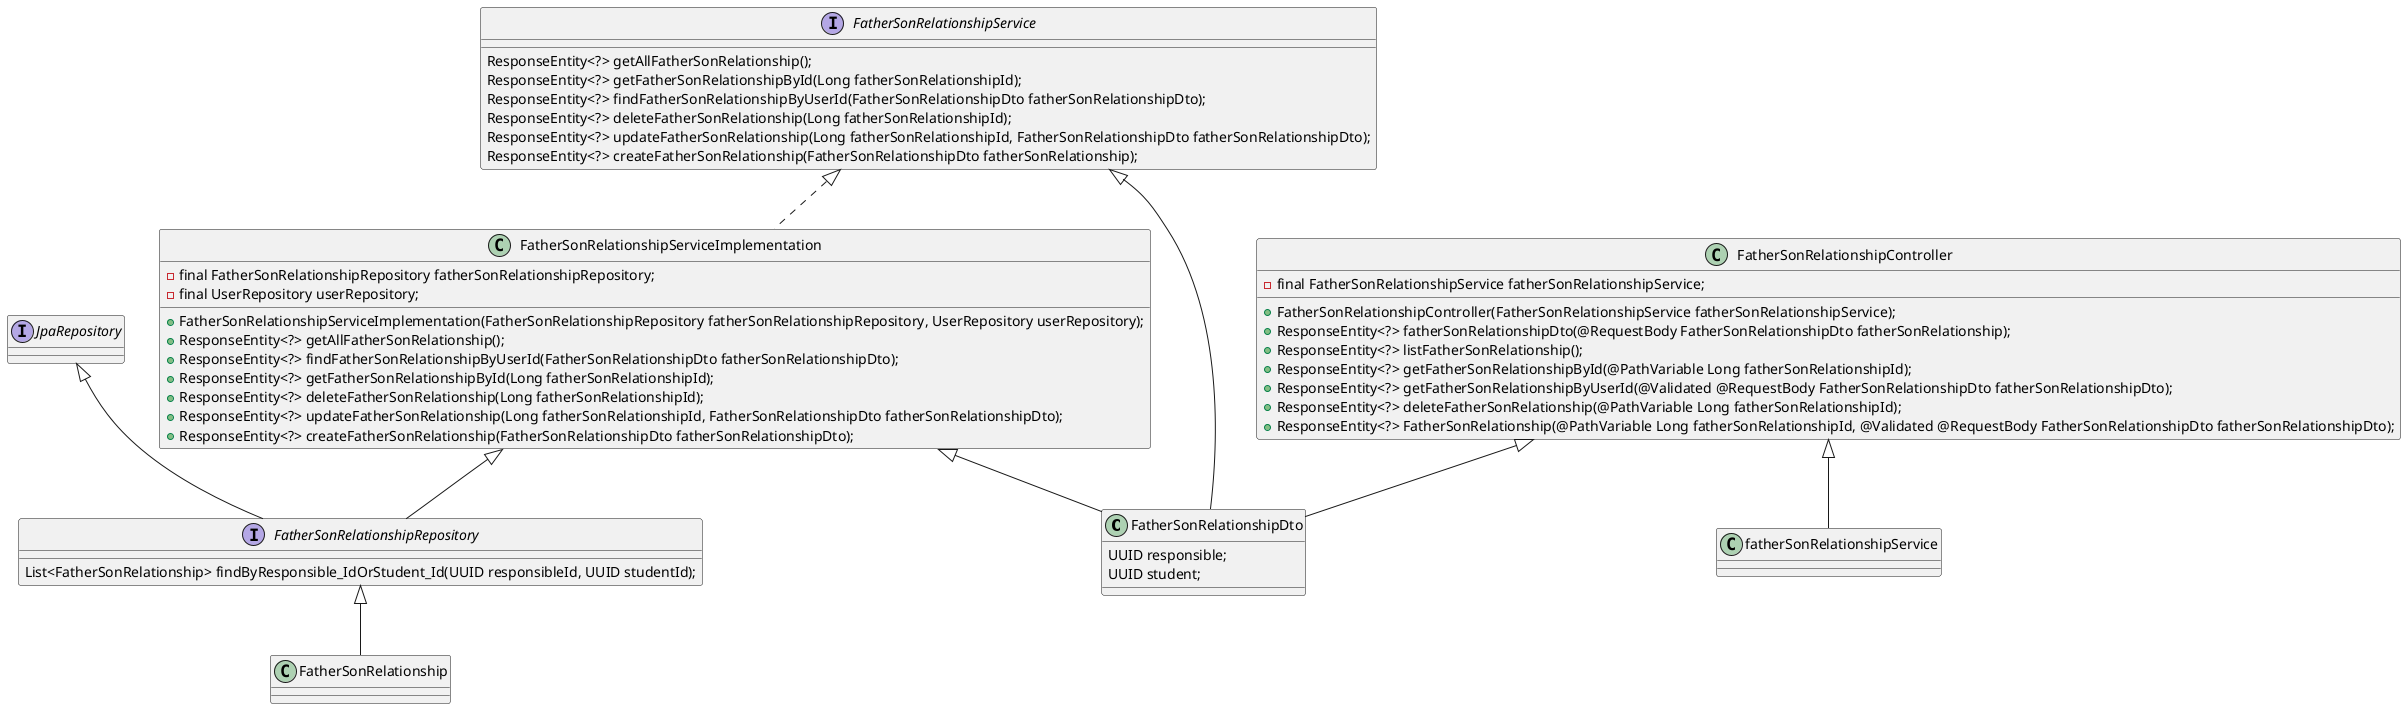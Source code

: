 @startuml
'https://plantuml.com/class-diagram

class FatherSonRelationshipDto {
    UUID responsible;
    UUID student;
}

FatherSonRelationshipRepository <|-- FatherSonRelationship
interface FatherSonRelationshipRepository extends JpaRepository<FatherSonRelationship, Long> {
    List<FatherSonRelationship> findByResponsible_IdOrStudent_Id(UUID responsibleId, UUID studentId);
}

FatherSonRelationshipServiceImplementation <|-- FatherSonRelationshipRepository
FatherSonRelationshipServiceImplementation <|-- FatherSonRelationshipDto
class FatherSonRelationshipServiceImplementation implements FatherSonRelationshipService {
    - final FatherSonRelationshipRepository fatherSonRelationshipRepository;
    - final UserRepository userRepository;

    + FatherSonRelationshipServiceImplementation(FatherSonRelationshipRepository fatherSonRelationshipRepository, UserRepository userRepository);
    + ResponseEntity<?> getAllFatherSonRelationship();
    + ResponseEntity<?> findFatherSonRelationshipByUserId(FatherSonRelationshipDto fatherSonRelationshipDto);
    + ResponseEntity<?> getFatherSonRelationshipById(Long fatherSonRelationshipId);
    + ResponseEntity<?> deleteFatherSonRelationship(Long fatherSonRelationshipId);
    + ResponseEntity<?> updateFatherSonRelationship(Long fatherSonRelationshipId, FatherSonRelationshipDto fatherSonRelationshipDto);
    + ResponseEntity<?> createFatherSonRelationship(FatherSonRelationshipDto fatherSonRelationshipDto);
}

FatherSonRelationshipService <|-- FatherSonRelationshipDto
interface FatherSonRelationshipService {
    ResponseEntity<?> getAllFatherSonRelationship();
    ResponseEntity<?> getFatherSonRelationshipById(Long fatherSonRelationshipId);
    ResponseEntity<?> findFatherSonRelationshipByUserId(FatherSonRelationshipDto fatherSonRelationshipDto);
    ResponseEntity<?> deleteFatherSonRelationship(Long fatherSonRelationshipId);
    ResponseEntity<?> updateFatherSonRelationship(Long fatherSonRelationshipId, FatherSonRelationshipDto fatherSonRelationshipDto);
    ResponseEntity<?> createFatherSonRelationship(FatherSonRelationshipDto fatherSonRelationship);
}

FatherSonRelationshipController <|-- fatherSonRelationshipService
FatherSonRelationshipController <|-- FatherSonRelationshipDto
class FatherSonRelationshipController {
    - final FatherSonRelationshipService fatherSonRelationshipService;

    + FatherSonRelationshipController(FatherSonRelationshipService fatherSonRelationshipService);
    + ResponseEntity<?> fatherSonRelationshipDto(@RequestBody FatherSonRelationshipDto fatherSonRelationship);
    + ResponseEntity<?> listFatherSonRelationship();
    + ResponseEntity<?> getFatherSonRelationshipById(@PathVariable Long fatherSonRelationshipId);
    + ResponseEntity<?> getFatherSonRelationshipByUserId(@Validated @RequestBody FatherSonRelationshipDto fatherSonRelationshipDto);
    + ResponseEntity<?> deleteFatherSonRelationship(@PathVariable Long fatherSonRelationshipId);
    + ResponseEntity<?> FatherSonRelationship(@PathVariable Long fatherSonRelationshipId, @Validated @RequestBody FatherSonRelationshipDto fatherSonRelationshipDto);
}


}

@enduml